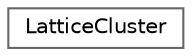 digraph "Graphical Class Hierarchy"
{
 // LATEX_PDF_SIZE
  bgcolor="transparent";
  edge [fontname=Helvetica,fontsize=10,labelfontname=Helvetica,labelfontsize=10];
  node [fontname=Helvetica,fontsize=10,shape=box,height=0.2,width=0.4];
  rankdir="LR";
  Node0 [id="Node000000",label="LatticeCluster",height=0.2,width=0.4,color="grey40", fillcolor="white", style="filled",URL="$classLatticeCluster.html",tooltip="Class for defining a cluster of lattice sites."];
}

